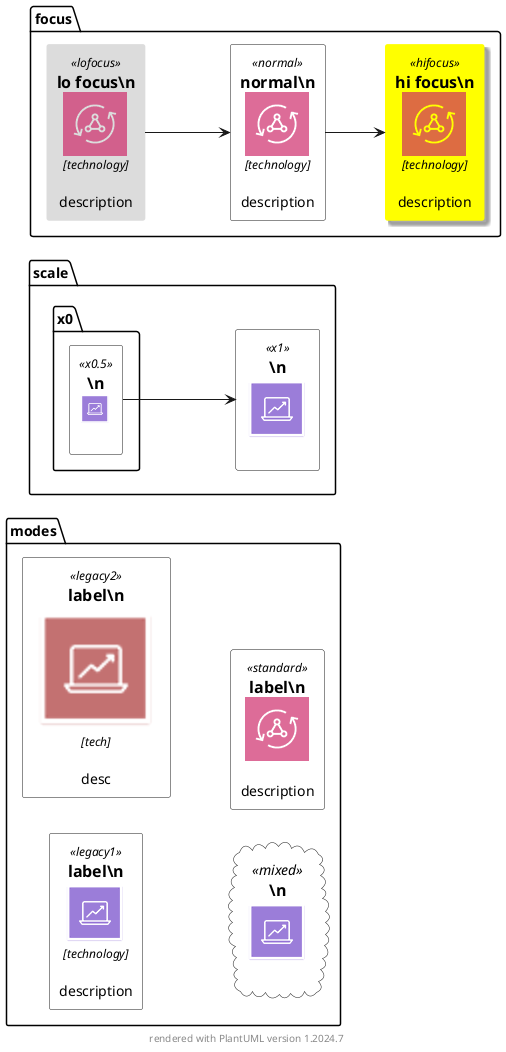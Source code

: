 @startuml
'all sprites in a category would be included in an all.puml file for that category
'==================================================================================================


' Styling
' ##################################

!define TECHN_FONT_SIZE 12

skinparam defaultTextAlignment center

skinparam wrapWidth 200
skinparam maxMessageSize 150

skinparam rectangle {
    StereotypeFontSize 12
}


skinparam rectangle {
backgroundColor white
}
skinparam cloud {
backgroundColor white
}


!define LAYOUT_TOP_DOWN top to bottom direction
!define LAYOUT_LEFT_RIGHT left to right direction



sprite $Analytics [64x64/16z] {
xTK5WiGW38NXbn1WGkv_tjMwDwml__YqNrtmNRK8tISXfBj5W4UVhDpBTExBtVweRxvv5TfCz9eNnCqWrpo9bOrCwAelc_bzJYdNU0QWvlTAe0glJ14-tt7L
w5d_h6yBJ-hR_W9wMCSTNf0OiUFtVCUj23f-smjojmbSNiR_7BwRkz-dN7l-k7pz-IyXWC9cX13ap3CuxCRWCwyGsqsWPxvaIDn9a2zilqYxnJzv_sg-UQlp
KU_sc7b77-V1mHEFioLN-0iz0m
}

!unquoted procedure $ANALYTICS ($alias, $description="", $label="", $technology="", $scale=1, $colour="693CC5", $shape="rectangle", $textsize="12", $focus="")
%invoke_procedure($SpriteDecorator, "$Analytics", $alias, $description, $label, $technology, $scale, $colour, $shape, $textsize, $focus)
!endprocedure


sprite $AppSync [64x64/16z] {
xPRdrkCW34IlGAYmx_-yMr89PwtZBxzzquF6rWoupFznSN6HuVONZ_n6x5ru8DtpX-eX85tjBze5PEGyZmcevxiNXJY_SmNTTXT-NjveHVK9US_vFGsTXqJa
h55w8GVfmuie7SbLCCPQRDp9G_F26jq066jpYBiU6pJMiK3CX5YpOSm2uRFTSNzxaBH4idBVvwuVs3ByIx4gVD_IqB6iN1URGQ_Qpsrxi2QIVuVbs43Izjcu
vxVIYMFxEbVqvdzhU6m1R7ajn3rhmOkY5VlSTBl_z4zNVbPlJrt7JkhVGp5KY9SF7R4LrVaPG7iR0MpBhvg_5CmRbZUCvWQvp5-nVZBotaZmmfUbAMIvVXsz
Br97sWt1vkntVRr-dNxtr-W3_9aVsf_7dMBryNlp5mtUXGQqk-lakFt8QNIHMvtxgsxzDHZ5kQifeFEOe3Zwj06K_bevEjErIPmukHTa9PUStwD8VA-EHZil
zwqq1p-vh2RqxVv1R9udJO2czfTHtB-KKxdSFzbNkTVtRnSN5ty
}

!unquoted procedure $APPSYNC ($alias, $description="", $label="", $technology="", $scale=1, $colour="CC2264", $shape="rectangle", $textsize="12", $focus="")

%invoke_procedure($SpriteDecorator, "$AppSync", $alias, $description, $label, $technology, $scale, $colour, $shape, $textsize, $focus)

!endprocedure

sprite $ApplicationIntegration [64x64/16z] {
xTO5GiOm30NWbwIIXFlVbxL8AROrmzdxPVfDQ_YkNA67AK7AQZB0mvSRNupDtdikVtahxyHslH5eAkBJ4jcUBr0RSH6t4KNPzMG-qloJ6Erx36zLUVPOyPK0
nBr2L2M5VQ8-5_ViST_dgdkjOMyC4KYRrPoAhNgtp4pDLu31jkP7-J7Qh295lQBsrt7Caxyu_wDtslUG5dLBRKea8kZNZpPtm3CBi7d6WvUqUMavUFsK-bEt
kVuTl7vxzDfyfFoaVlsqpGddL9UzSTlOdBIjQTMxbPIrB-QsggxwEPI-pPTidazSlm24x77FEQj7VQJyKDp7-wzu_tc-_xx6FvVFjXgTV20Vvy4I2O_JKYZu
2xa5
}

!unquoted procedure $APPLICATIONINTEGRATION ($alias, $description="", $label="", $technology="", $scale=1, $colour="CC2264", $shape="rectangle", $textsize="12", $focus="")

%invoke_procedure($SpriteDecorator, "$ApplicationIntegration", $alias, $description, $label, $technology, $scale, $colour, $shape, $textsize, $focus)

!endprocedure




'=============================DECORATORS==================================
' We define 1 or more sprite decorators in stdlib
' Define our decorators that we know now - and can easily define new ones in future with as manty new parameters 
' as we want, that we don't even know about yet
' Let's say SpriteDecorator is defined month 1, SpriteDecorator2 is defined month 2, SpriteDecorator3 is defined month 3
'
' https://plantuml.com/preprocessing Conditions to show technology "[ ]" only if technology specified
'""== $label\n": "==" is creole syntax for "Large heading" https://plantuml.com/creole
' rectangle $alias <<$alias>> is in form "shape alias <<stereo>>" where skinparam can be specified for a stereo per https://plantuml.com/skinparam last example
' https://plantuml.com/preprocessing Conditions to show technology "[ ]" only if technology specified
' https://plantuml-documentation.readthedocs.io/en/latest/formatting/all-skin-params.html for all skinparams
'---------------------------------------------------



'add a new shape parameter + a textsize parameter
'---------------------------------------------------
!unquoted procedure $SpriteDecorator($MySprite, $alias, $description="", $label="", $technology="", $scale=1, $colour="blue", $shape="cloud", $textsize="18", $focus="" )

!if ($focus == "hi")
    skinparam rectangle {
        backgroundColor<<$alias>> yellow
        borderColor<<$alias>> yellow
        shadowing<<$alias>> true
        BorderThickness<<$alias>> 20
    }
!endif

!if  ($focus == "lo")
    skinparam rectangle {
        backgroundColor<<$alias>> gainsboro
        borderColor<<$alias>> gainsboro
        shadowing<<$alias>> false
        
    }
!endif


!if ($technology == "")
    $shape $alias <<$alias>> as "
    == $label\n
    <color:$colour><$MySprite*$scale></color>

    $description "
!else 
    $shape $alias <<$alias>> as "
    == $label\n
    <color:$colour><$MySprite*$scale></color>
    //<size:$textsize>[$technology]</size>//

    $description "
!endif

!endprocedure


!$SpriteDecorator = "$Sprite"+ "Decorator"
'=============================END DECORATORS==================================

LAYOUT_LEFT_RIGHT

' User can specify what they want in order (legacy mode), or via named arugments (standard mode)
package modes {
'legacy mode
$ANALYTICS("legacy1", "description", "label", "technology", 1)
$ANALYTICS("legacy2", "desc", "label", "tech", 2, "brown")

'mixed mode
$ANALYTICS("mixed", $shape="cloud")
'standard mode
$APPSYNC($alias="standard", $description="description", $label="label")
}

package scale {
$ANALYTICS($alias="x0.5", $scale="0.5")
$ANALYTICS($alias="x1" )
$ANALYTICS($alias="x1.5", $scale="1.5")
'NOTE: if we use 1.5 instead of "1.5" then it's interpreted as .5 i.e. wrong

x0.5 -->x1
x1--> x1.5
}

'standard mode
package focus {
$APPSYNC($alias="lofocus", $description="description", $label="lo focus", $technology="technology", $focus="lo")
$APPSYNC($alias="normal", $description="description", $label="normal", $technology="technology")
$APPSYNC($alias="hifocus", $description="description", $label="hi focus", $technology="technology", $focus="hi")

lofocus -->normal
normal--> hifocus
}



footer %filename() rendered with PlantUML version %version()

@enduml